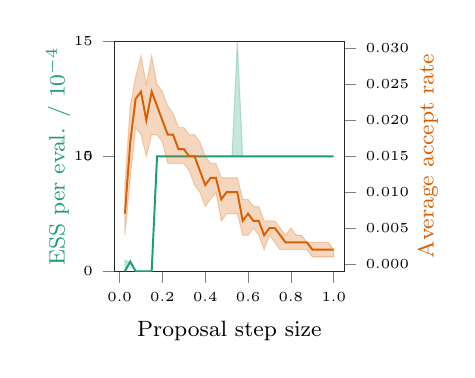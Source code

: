 % This file was created by matplotlib2tikz v0.6.11.
\pgfplotsset{scaled y ticks=false}
\begin{tikzpicture}

\definecolor{color1}{rgb}{0.851,0.373,0.008}
\definecolor{color0}{rgb}{0.106,0.62,0.467}

\begin{axis}[
  xlabel={\footnotesize Proposal step size},
  ylabel={\footnotesize\color{color0} ESS per eval. / $10^{-4}$},
  y label style={at={(axis description cs:-0.15,.5)},rotate=0,anchor=south},
  width=45mm,
  height=45mm,
  xmin=-0.024, xmax=1.049,
  ymin=9.291e-07, ymax=0.002,
  xtick={-0.2,0,0.2,0.4,0.6,0.8,1,1.2},
  xticklabels={,0.0,0.2,0.4,0.6,0.8,1.0,},
  ytick={-0.0,0,0.001,0.001,0.002},
  yticklabels={,0,5,10,15},
  tick align=outside,
  tick pos=left,
  x grid style={white!80.0!black},
  y grid style={white!80.0!black},
  axis line style={lightgray!20.0!black},
  every tick label/.append style={font=\tiny},
]
\path [draw=color0, fill=color0, opacity=0.25] (axis cs:0.025,0.0)
--(axis cs:0.025,9.708e-05)
--(axis cs:0.05,7.382e-05)
--(axis cs:0.075,0.0)
--(axis cs:0.1,0.0)
--(axis cs:0.125,0.0)
--(axis cs:0.15,0.0)
--(axis cs:0.175,0.001)
--(axis cs:0.2,0.001)
--(axis cs:0.225,0.001)
--(axis cs:0.25,0.001)
--(axis cs:0.275,0.001)
--(axis cs:0.3,0.001)
--(axis cs:0.325,0.001)
--(axis cs:0.35,0.001)
--(axis cs:0.375,0.001)
--(axis cs:0.4,0.001)
--(axis cs:0.425,0.001)
--(axis cs:0.45,0.001)
--(axis cs:0.475,0.001)
--(axis cs:0.5,0.001)
--(axis cs:0.525,0.001)
--(axis cs:0.55,0.001)
--(axis cs:0.575,0.001)
--(axis cs:0.6,0.001)
--(axis cs:0.625,0.001)
--(axis cs:0.65,0.001)
--(axis cs:0.675,0.001)
--(axis cs:0.7,0.001)
--(axis cs:0.725,0.001)
--(axis cs:0.75,0.001)
--(axis cs:0.775,0.001)
--(axis cs:0.8,0.001)
--(axis cs:0.825,0.001)
--(axis cs:0.85,0.001)
--(axis cs:0.875,0.001)
--(axis cs:0.9,0.001)
--(axis cs:0.925,0.001)
--(axis cs:0.95,0.001)
--(axis cs:0.975,0.001)
--(axis cs:1,0.001)
--(axis cs:1,0.001)
--(axis cs:1,0.001)
--(axis cs:0.975,0.001)
--(axis cs:0.95,0.001)
--(axis cs:0.925,0.001)
--(axis cs:0.9,0.001)
--(axis cs:0.875,0.001)
--(axis cs:0.85,0.001)
--(axis cs:0.825,0.001)
--(axis cs:0.8,0.001)
--(axis cs:0.775,0.001)
--(axis cs:0.75,0.001)
--(axis cs:0.725,0.001)
--(axis cs:0.7,0.001)
--(axis cs:0.675,0.001)
--(axis cs:0.65,0.001)
--(axis cs:0.625,0.001)
--(axis cs:0.6,0.001)
--(axis cs:0.575,0.001)
--(axis cs:0.55,0.002)
--(axis cs:0.525,0.001)
--(axis cs:0.5,0.001)
--(axis cs:0.475,0.001)
--(axis cs:0.45,0.001)
--(axis cs:0.425,0.001)
--(axis cs:0.4,0.001)
--(axis cs:0.375,0.001)
--(axis cs:0.35,0.001)
--(axis cs:0.325,0.001)
--(axis cs:0.3,0.001)
--(axis cs:0.275,0.001)
--(axis cs:0.25,0.001)
--(axis cs:0.225,0.001)
--(axis cs:0.2,0.001)
--(axis cs:0.175,0.001)
--(axis cs:0.15,0.0)
--(axis cs:0.125,0.0)
--(axis cs:0.1,0.0)
--(axis cs:0.075,0.0)
--(axis cs:0.05,9.319e-05)
--(axis cs:0.025,0.0)
--cycle;

\addplot [line width=0.7pt, color0, forget plot]
table {%
0.025 0.0
0.05 8.35e-05
0.075 0.0
0.1 0.0
0.125 0.0
0.15 0.0
0.175 0.001
0.2 0.001
0.225 0.001
0.25 0.001
0.275 0.001
0.3 0.001
0.325 0.001
0.35 0.001
0.375 0.001
0.4 0.001
0.425 0.001
0.45 0.001
0.475 0.001
0.5 0.001
0.525 0.001
0.55 0.001
0.575 0.001
0.6 0.001
0.625 0.001
0.65 0.001
0.675 0.001
0.7 0.001
0.725 0.001
0.75 0.001
0.775 0.001
0.8 0.001
0.825 0.001
0.85 0.001
0.875 0.001
0.9 0.001
0.925 0.001
0.95 0.001
0.975 0.001
1 0.001
};
\end{axis}

\begin{axis}[
  ylabel={\footnotesize\color{color1} Average accept rate},
  axis y line*=right,
  axis x line=none,
  y label style={at={(axis description cs:1.45,.5)},rotate=0,anchor=south},
  width=45mm,
  height=45mm,
  xmin=-0.024, xmax=1.049,
  ymin=-0.001, ymax=0.031,
  ytick={-0.005,0,0.005,0.01,0.015,0.02,0.025,0.03,0.035},
  yticklabels={,0.000,0.005,0.010,0.015,0.020,0.025,0.030,},
  tick align=outside,
  tick pos=right,
  x grid style={white!80.0!black},
  y grid style={white!80.0!black},
  axis line style={lightgray!20.0!black},
  every tick label/.append style={font=\tiny},
]
\path [draw=color1, fill=color1, opacity=0.25] (axis cs:0.025,0.011)
--(axis cs:0.025,0.004)
--(axis cs:0.05,0.012)
--(axis cs:0.075,0.019)
--(axis cs:0.1,0.018)
--(axis cs:0.125,0.015)
--(axis cs:0.15,0.018)
--(axis cs:0.175,0.018)
--(axis cs:0.2,0.017)
--(axis cs:0.225,0.014)
--(axis cs:0.25,0.014)
--(axis cs:0.275,0.014)
--(axis cs:0.3,0.014)
--(axis cs:0.325,0.013)
--(axis cs:0.35,0.011)
--(axis cs:0.375,0.01)
--(axis cs:0.4,0.008)
--(axis cs:0.425,0.009)
--(axis cs:0.45,0.01)
--(axis cs:0.475,0.006)
--(axis cs:0.5,0.007)
--(axis cs:0.525,0.007)
--(axis cs:0.55,0.007)
--(axis cs:0.575,0.004)
--(axis cs:0.6,0.004)
--(axis cs:0.625,0.005)
--(axis cs:0.65,0.004)
--(axis cs:0.675,0.002)
--(axis cs:0.7,0.004)
--(axis cs:0.725,0.003)
--(axis cs:0.75,0.002)
--(axis cs:0.775,0.002)
--(axis cs:0.8,0.002)
--(axis cs:0.825,0.002)
--(axis cs:0.85,0.002)
--(axis cs:0.875,0.002)
--(axis cs:0.9,0.001)
--(axis cs:0.925,0.001)
--(axis cs:0.95,0.001)
--(axis cs:0.975,0.001)
--(axis cs:1,0.001)
--(axis cs:1,0.002)
--(axis cs:1,0.002)
--(axis cs:0.975,0.003)
--(axis cs:0.95,0.003)
--(axis cs:0.925,0.003)
--(axis cs:0.9,0.003)
--(axis cs:0.875,0.003)
--(axis cs:0.85,0.004)
--(axis cs:0.825,0.004)
--(axis cs:0.8,0.005)
--(axis cs:0.775,0.004)
--(axis cs:0.75,0.005)
--(axis cs:0.725,0.006)
--(axis cs:0.7,0.006)
--(axis cs:0.675,0.006)
--(axis cs:0.65,0.008)
--(axis cs:0.625,0.008)
--(axis cs:0.6,0.009)
--(axis cs:0.575,0.009)
--(axis cs:0.55,0.012)
--(axis cs:0.525,0.012)
--(axis cs:0.5,0.012)
--(axis cs:0.475,0.012)
--(axis cs:0.45,0.014)
--(axis cs:0.425,0.014)
--(axis cs:0.4,0.015)
--(axis cs:0.375,0.017)
--(axis cs:0.35,0.018)
--(axis cs:0.325,0.018)
--(axis cs:0.3,0.019)
--(axis cs:0.275,0.019)
--(axis cs:0.25,0.021)
--(axis cs:0.225,0.022)
--(axis cs:0.2,0.024)
--(axis cs:0.175,0.025)
--(axis cs:0.15,0.029)
--(axis cs:0.125,0.025)
--(axis cs:0.1,0.029)
--(axis cs:0.075,0.026)
--(axis cs:0.05,0.022)
--(axis cs:0.025,0.011)
--cycle;

\addplot [line width=0.7pt, color1, forget plot]
table {%
0.025 0.007
0.05 0.017
0.075 0.023
0.1 0.024
0.125 0.02
0.15 0.024
0.175 0.022
0.2 0.02
0.225 0.018
0.25 0.018
0.275 0.016
0.3 0.016
0.325 0.015
0.35 0.015
0.375 0.013
0.4 0.011
0.425 0.012
0.45 0.012
0.475 0.009
0.5 0.01
0.525 0.01
0.55 0.01
0.575 0.006
0.6 0.007
0.625 0.006
0.65 0.006
0.675 0.004
0.7 0.005
0.725 0.005
0.75 0.004
0.775 0.003
0.8 0.003
0.825 0.003
0.85 0.003
0.875 0.003
0.9 0.002
0.925 0.002
0.95 0.002
0.975 0.002
1 0.002
};

\end{axis}

\end{tikzpicture}
